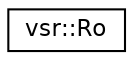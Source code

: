 digraph G
{
  edge [fontname="Helvetica",fontsize="11",labelfontname="Helvetica",labelfontsize="11"];
  node [fontname="Helvetica",fontsize="11",shape=record];
  rankdir="LR";
  Node1 [label="vsr::Ro",height=0.2,width=0.4,color="black", fillcolor="white", style="filled",URL="$classvsr_1_1_ro.html"];
}
